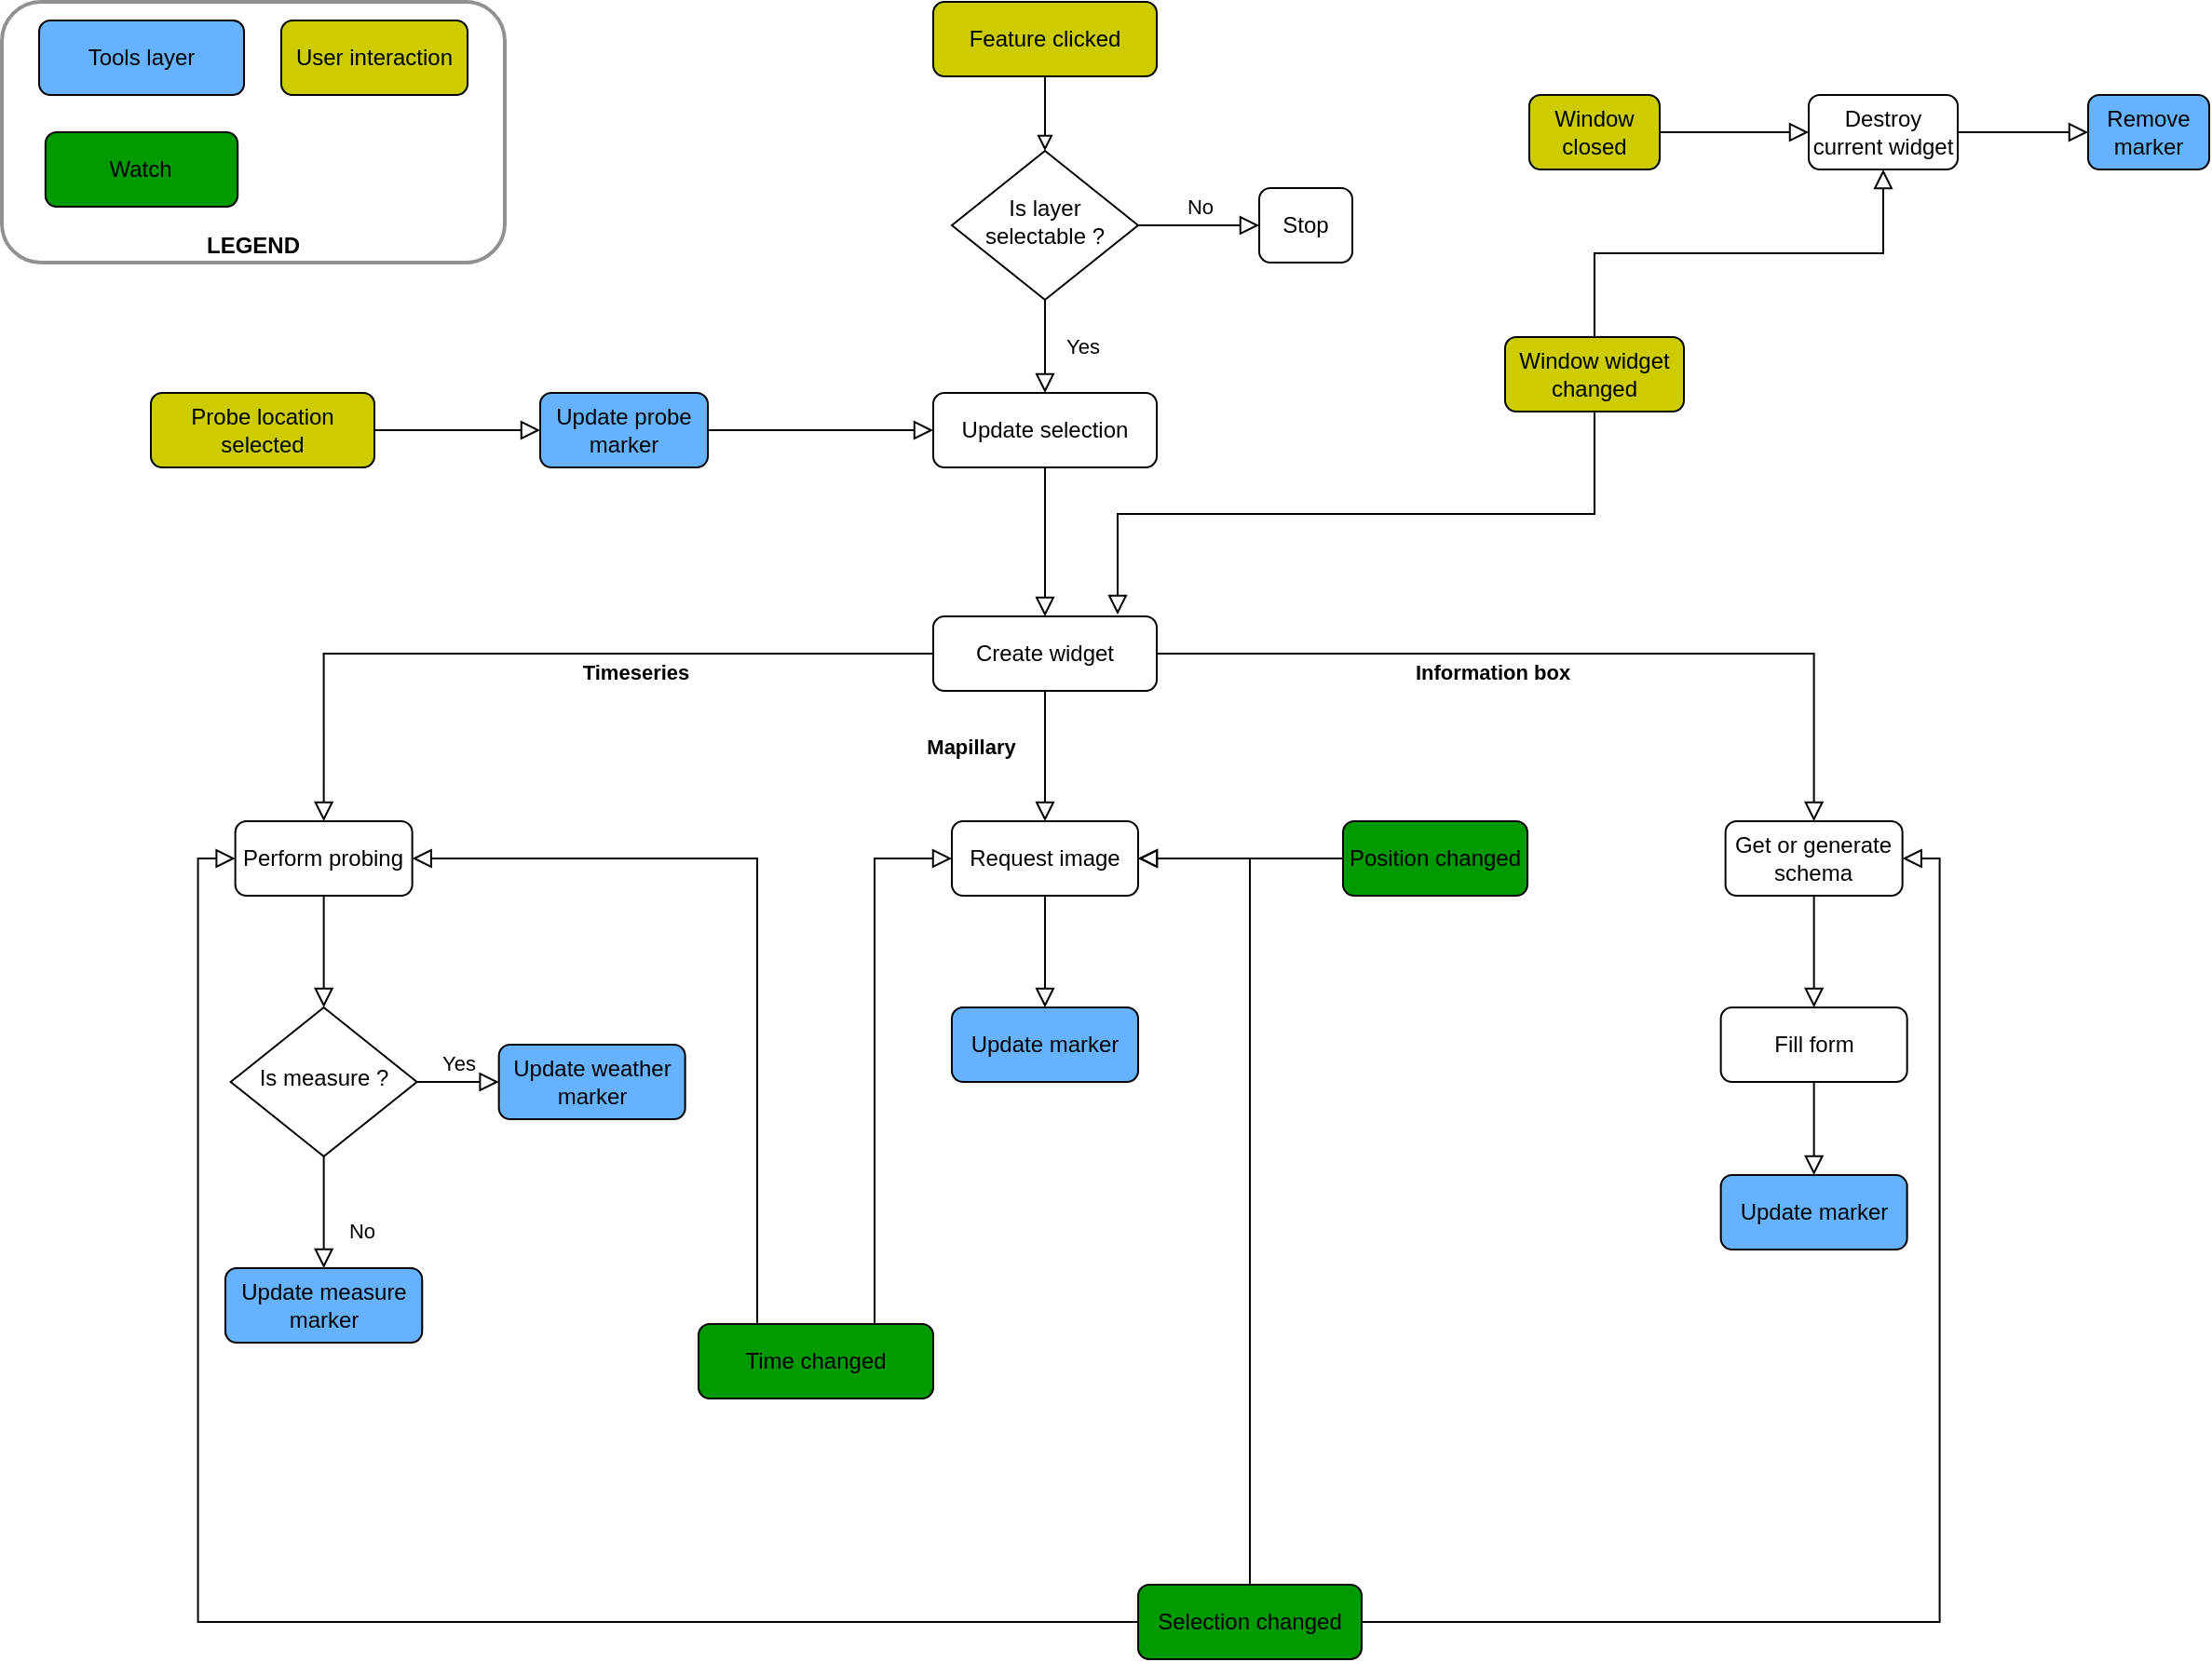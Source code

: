 <mxfile version="13.0.2" type="github">
  <diagram id="C5RBs43oDa-KdzZeNtuy" name="Page-1">
    <mxGraphModel dx="1422" dy="794" grid="1" gridSize="10" guides="1" tooltips="1" connect="1" arrows="1" fold="1" page="1" pageScale="1" pageWidth="827" pageHeight="1169" math="0" shadow="0">
      <root>
        <mxCell id="WIyWlLk6GJQsqaUBKTNV-0" />
        <mxCell id="WIyWlLk6GJQsqaUBKTNV-1" parent="WIyWlLk6GJQsqaUBKTNV-0" />
        <mxCell id="WIyWlLk6GJQsqaUBKTNV-2" value="Timeseries" style="rounded=0;html=1;jettySize=auto;orthogonalLoop=1;fontSize=11;endArrow=block;endFill=0;endSize=8;strokeWidth=1;shadow=0;labelBackgroundColor=none;edgeStyle=orthogonalEdgeStyle;fontStyle=1;exitX=0;exitY=0.5;exitDx=0;exitDy=0;entryX=0.5;entryY=0;entryDx=0;entryDy=0;" parent="WIyWlLk6GJQsqaUBKTNV-1" source="vfSfb78cWZUa1gDCjAym-4" target="ssbct8zx-_CwylW5RjRk-0" edge="1">
          <mxGeometry x="-0.231" y="10" relative="1" as="geometry">
            <mxPoint as="offset" />
            <mxPoint x="362.82" y="250" as="sourcePoint" />
            <mxPoint x="222.82" y="390" as="targetPoint" />
          </mxGeometry>
        </mxCell>
        <mxCell id="WIyWlLk6GJQsqaUBKTNV-8" value="No" style="rounded=0;html=1;jettySize=auto;orthogonalLoop=1;fontSize=11;endArrow=block;endFill=0;endSize=8;strokeWidth=1;shadow=0;labelBackgroundColor=none;edgeStyle=orthogonalEdgeStyle;" parent="WIyWlLk6GJQsqaUBKTNV-1" source="WIyWlLk6GJQsqaUBKTNV-10" target="WIyWlLk6GJQsqaUBKTNV-11" edge="1">
          <mxGeometry x="0.333" y="20" relative="1" as="geometry">
            <mxPoint as="offset" />
          </mxGeometry>
        </mxCell>
        <mxCell id="WIyWlLk6GJQsqaUBKTNV-9" value="Yes" style="edgeStyle=orthogonalEdgeStyle;rounded=0;html=1;jettySize=auto;orthogonalLoop=1;fontSize=11;endArrow=block;endFill=0;endSize=8;strokeWidth=1;shadow=0;labelBackgroundColor=none;" parent="WIyWlLk6GJQsqaUBKTNV-1" source="WIyWlLk6GJQsqaUBKTNV-10" target="WIyWlLk6GJQsqaUBKTNV-12" edge="1">
          <mxGeometry y="10" relative="1" as="geometry">
            <mxPoint as="offset" />
          </mxGeometry>
        </mxCell>
        <mxCell id="WIyWlLk6GJQsqaUBKTNV-10" value="Is measure ?" style="rhombus;whiteSpace=wrap;html=1;shadow=0;fontFamily=Helvetica;fontSize=12;align=center;strokeWidth=1;spacing=6;spacingTop=-4;" parent="WIyWlLk6GJQsqaUBKTNV-1" vertex="1">
          <mxGeometry x="172.82" y="550" width="100" height="80" as="geometry" />
        </mxCell>
        <mxCell id="WIyWlLk6GJQsqaUBKTNV-11" value="Update measure marker" style="rounded=1;whiteSpace=wrap;html=1;fontSize=12;glass=0;strokeWidth=1;shadow=0;fillColor=#66B2FF;" parent="WIyWlLk6GJQsqaUBKTNV-1" vertex="1">
          <mxGeometry x="170" y="690" width="105.63" height="40" as="geometry" />
        </mxCell>
        <mxCell id="WIyWlLk6GJQsqaUBKTNV-12" value="Update weather marker" style="rounded=1;whiteSpace=wrap;html=1;fontSize=12;glass=0;strokeWidth=1;shadow=0;fillColor=#66B2FF;" parent="WIyWlLk6GJQsqaUBKTNV-1" vertex="1">
          <mxGeometry x="316.82" y="570" width="100" height="40" as="geometry" />
        </mxCell>
        <mxCell id="pCW0Gb2x2I5zyQrK6hDG-2" style="edgeStyle=orthogonalEdgeStyle;rounded=0;orthogonalLoop=1;jettySize=auto;html=1;exitX=0.5;exitY=1;exitDx=0;exitDy=0;entryX=0.5;entryY=0;entryDx=0;entryDy=0;endArrow=block;endFill=0;endSize=8;" parent="WIyWlLk6GJQsqaUBKTNV-1" source="ssbct8zx-_CwylW5RjRk-0" target="WIyWlLk6GJQsqaUBKTNV-10" edge="1">
          <mxGeometry relative="1" as="geometry" />
        </mxCell>
        <mxCell id="ssbct8zx-_CwylW5RjRk-0" value="Perform probing" style="rounded=1;whiteSpace=wrap;html=1;fontSize=12;glass=0;strokeWidth=1;shadow=0;" parent="WIyWlLk6GJQsqaUBKTNV-1" vertex="1">
          <mxGeometry x="175.32" y="450" width="95" height="40" as="geometry" />
        </mxCell>
        <mxCell id="ssbct8zx-_CwylW5RjRk-12" value="Update marker" style="rounded=1;whiteSpace=wrap;html=1;fontSize=12;glass=0;strokeWidth=1;shadow=0;fillColor=#66B2FF;" parent="WIyWlLk6GJQsqaUBKTNV-1" vertex="1">
          <mxGeometry x="560" y="550" width="100" height="40" as="geometry" />
        </mxCell>
        <mxCell id="ssbct8zx-_CwylW5RjRk-13" value="Request image" style="rounded=1;whiteSpace=wrap;html=1;fontSize=12;glass=0;strokeWidth=1;shadow=0;" parent="WIyWlLk6GJQsqaUBKTNV-1" vertex="1">
          <mxGeometry x="560" y="450" width="100" height="40" as="geometry" />
        </mxCell>
        <mxCell id="pCW0Gb2x2I5zyQrK6hDG-4" style="edgeStyle=orthogonalEdgeStyle;rounded=0;orthogonalLoop=1;jettySize=auto;html=1;exitX=0.5;exitY=1;exitDx=0;exitDy=0;endArrow=block;endFill=0;endSize=8;" parent="WIyWlLk6GJQsqaUBKTNV-1" source="ssbct8zx-_CwylW5RjRk-13" target="ssbct8zx-_CwylW5RjRk-12" edge="1">
          <mxGeometry relative="1" as="geometry">
            <mxPoint x="340" y="590" as="sourcePoint" />
            <mxPoint x="610" y="630" as="targetPoint" />
          </mxGeometry>
        </mxCell>
        <mxCell id="pCW0Gb2x2I5zyQrK6hDG-6" value="Mapillary" style="rounded=0;html=1;jettySize=auto;orthogonalLoop=1;fontSize=11;endArrow=block;endFill=0;endSize=8;strokeWidth=1;shadow=0;labelBackgroundColor=none;edgeStyle=orthogonalEdgeStyle;fontStyle=1;exitX=0.5;exitY=1;exitDx=0;exitDy=0;entryX=0.5;entryY=0;entryDx=0;entryDy=0;" parent="WIyWlLk6GJQsqaUBKTNV-1" source="vfSfb78cWZUa1gDCjAym-4" target="ssbct8zx-_CwylW5RjRk-13" edge="1">
          <mxGeometry x="-0.143" y="-40" relative="1" as="geometry">
            <mxPoint x="802.82" y="290" as="sourcePoint" />
            <mxPoint x="902.82" y="340" as="targetPoint" />
            <mxPoint as="offset" />
          </mxGeometry>
        </mxCell>
        <mxCell id="pCW0Gb2x2I5zyQrK6hDG-7" value="Yes" style="rounded=0;html=1;jettySize=auto;orthogonalLoop=1;fontSize=11;endArrow=block;endFill=0;endSize=8;strokeWidth=1;shadow=0;labelBackgroundColor=none;edgeStyle=orthogonalEdgeStyle;entryX=0.5;entryY=0;entryDx=0;entryDy=0;" parent="WIyWlLk6GJQsqaUBKTNV-1" source="pCW0Gb2x2I5zyQrK6hDG-9" target="WIyWlLk6GJQsqaUBKTNV-3" edge="1">
          <mxGeometry y="20" relative="1" as="geometry">
            <mxPoint as="offset" />
          </mxGeometry>
        </mxCell>
        <mxCell id="pCW0Gb2x2I5zyQrK6hDG-8" value="No" style="edgeStyle=orthogonalEdgeStyle;rounded=0;html=1;jettySize=auto;orthogonalLoop=1;fontSize=11;endArrow=block;endFill=0;endSize=8;strokeWidth=1;shadow=0;labelBackgroundColor=none;" parent="WIyWlLk6GJQsqaUBKTNV-1" source="pCW0Gb2x2I5zyQrK6hDG-9" target="pCW0Gb2x2I5zyQrK6hDG-10" edge="1">
          <mxGeometry y="10" relative="1" as="geometry">
            <mxPoint as="offset" />
          </mxGeometry>
        </mxCell>
        <mxCell id="pCW0Gb2x2I5zyQrK6hDG-9" value="Is layer selectable ?" style="rhombus;whiteSpace=wrap;html=1;shadow=0;fontFamily=Helvetica;fontSize=12;align=center;strokeWidth=1;spacing=6;spacingTop=-4;" parent="WIyWlLk6GJQsqaUBKTNV-1" vertex="1">
          <mxGeometry x="560" y="90" width="100" height="80" as="geometry" />
        </mxCell>
        <mxCell id="pCW0Gb2x2I5zyQrK6hDG-10" value="Stop" style="rounded=1;whiteSpace=wrap;html=1;fontSize=12;glass=0;strokeWidth=1;shadow=0;" parent="WIyWlLk6GJQsqaUBKTNV-1" vertex="1">
          <mxGeometry x="725" y="110" width="50" height="40" as="geometry" />
        </mxCell>
        <mxCell id="pCW0Gb2x2I5zyQrK6hDG-15" value="Fill form" style="rounded=1;whiteSpace=wrap;html=1;fontSize=12;glass=0;strokeWidth=1;shadow=0;" parent="WIyWlLk6GJQsqaUBKTNV-1" vertex="1">
          <mxGeometry x="972.82" y="550" width="100" height="40" as="geometry" />
        </mxCell>
        <mxCell id="pCW0Gb2x2I5zyQrK6hDG-16" style="edgeStyle=orthogonalEdgeStyle;rounded=0;orthogonalLoop=1;jettySize=auto;html=1;exitX=0.5;exitY=1;exitDx=0;exitDy=0;entryX=0.5;entryY=0;entryDx=0;entryDy=0;endArrow=block;endFill=0;endSize=8;" parent="WIyWlLk6GJQsqaUBKTNV-1" source="pCW0Gb2x2I5zyQrK6hDG-17" target="pCW0Gb2x2I5zyQrK6hDG-15" edge="1">
          <mxGeometry relative="1" as="geometry">
            <mxPoint x="1022.82" y="560" as="targetPoint" />
          </mxGeometry>
        </mxCell>
        <mxCell id="pCW0Gb2x2I5zyQrK6hDG-17" value="Get or generate schema" style="rounded=1;whiteSpace=wrap;html=1;fontSize=12;glass=0;strokeWidth=1;shadow=0;" parent="WIyWlLk6GJQsqaUBKTNV-1" vertex="1">
          <mxGeometry x="975.32" y="450" width="95" height="40" as="geometry" />
        </mxCell>
        <mxCell id="pCW0Gb2x2I5zyQrK6hDG-19" value="Information box" style="rounded=0;html=1;jettySize=auto;orthogonalLoop=1;fontSize=11;endArrow=block;endFill=0;endSize=8;strokeWidth=1;shadow=0;labelBackgroundColor=none;edgeStyle=orthogonalEdgeStyle;fontStyle=1;exitX=1;exitY=0.5;exitDx=0;exitDy=0;" parent="WIyWlLk6GJQsqaUBKTNV-1" source="vfSfb78cWZUa1gDCjAym-4" target="pCW0Gb2x2I5zyQrK6hDG-17" edge="1">
          <mxGeometry x="-0.187" y="-10" relative="1" as="geometry">
            <mxPoint x="1179.82" y="250" as="sourcePoint" />
            <mxPoint x="1229.82" y="400" as="targetPoint" />
            <mxPoint as="offset" />
          </mxGeometry>
        </mxCell>
        <mxCell id="pCW0Gb2x2I5zyQrK6hDG-20" value="Time changed" style="rounded=1;whiteSpace=wrap;html=1;fontSize=12;glass=0;strokeWidth=1;shadow=0;fillColor=#009900;" parent="WIyWlLk6GJQsqaUBKTNV-1" vertex="1">
          <mxGeometry x="424" y="720" width="126" height="40" as="geometry" />
        </mxCell>
        <mxCell id="pCW0Gb2x2I5zyQrK6hDG-21" style="edgeStyle=orthogonalEdgeStyle;rounded=0;orthogonalLoop=1;jettySize=auto;html=1;exitX=0.25;exitY=0;exitDx=0;exitDy=0;entryX=1;entryY=0.5;entryDx=0;entryDy=0;endArrow=block;endFill=0;endSize=8;" parent="WIyWlLk6GJQsqaUBKTNV-1" source="pCW0Gb2x2I5zyQrK6hDG-20" target="ssbct8zx-_CwylW5RjRk-0" edge="1">
          <mxGeometry relative="1" as="geometry">
            <mxPoint x="265.32" y="790" as="sourcePoint" />
            <mxPoint x="372.82" y="720" as="targetPoint" />
          </mxGeometry>
        </mxCell>
        <mxCell id="pCW0Gb2x2I5zyQrK6hDG-22" style="edgeStyle=orthogonalEdgeStyle;rounded=0;orthogonalLoop=1;jettySize=auto;html=1;exitX=0.75;exitY=0;exitDx=0;exitDy=0;entryX=0;entryY=0.5;entryDx=0;entryDy=0;endArrow=block;endFill=0;endSize=8;" parent="WIyWlLk6GJQsqaUBKTNV-1" source="pCW0Gb2x2I5zyQrK6hDG-20" target="ssbct8zx-_CwylW5RjRk-13" edge="1">
          <mxGeometry relative="1" as="geometry">
            <mxPoint x="406.82" y="950" as="sourcePoint" />
            <mxPoint x="406.82" y="719" as="targetPoint" />
          </mxGeometry>
        </mxCell>
        <mxCell id="pCW0Gb2x2I5zyQrK6hDG-23" value="Probe location selected" style="rounded=1;whiteSpace=wrap;html=1;fontSize=12;glass=0;strokeWidth=1;shadow=0;fillColor=#CCCC00;" parent="WIyWlLk6GJQsqaUBKTNV-1" vertex="1">
          <mxGeometry x="130" y="220" width="120" height="40" as="geometry" />
        </mxCell>
        <mxCell id="pCW0Gb2x2I5zyQrK6hDG-24" style="edgeStyle=orthogonalEdgeStyle;rounded=0;orthogonalLoop=1;jettySize=auto;html=1;endArrow=block;endFill=0;endSize=8;entryX=0;entryY=0.5;entryDx=0;entryDy=0;" parent="WIyWlLk6GJQsqaUBKTNV-1" source="vfSfb78cWZUa1gDCjAym-16" target="WIyWlLk6GJQsqaUBKTNV-3" edge="1">
          <mxGeometry relative="1" as="geometry">
            <mxPoint x="120" y="920" as="sourcePoint" />
            <mxPoint x="40" y="20" as="targetPoint" />
          </mxGeometry>
        </mxCell>
        <mxCell id="pCW0Gb2x2I5zyQrK6hDG-25" value="Window widget changed" style="rounded=1;whiteSpace=wrap;html=1;fontSize=12;glass=0;strokeWidth=1;shadow=0;fillColor=#CCCC00;" parent="WIyWlLk6GJQsqaUBKTNV-1" vertex="1">
          <mxGeometry x="857" y="190" width="96" height="40" as="geometry" />
        </mxCell>
        <mxCell id="pCW0Gb2x2I5zyQrK6hDG-29" value="Destroy current widget" style="rounded=1;whiteSpace=wrap;html=1;fontSize=12;glass=0;strokeWidth=1;shadow=0;" parent="WIyWlLk6GJQsqaUBKTNV-1" vertex="1">
          <mxGeometry x="1020" y="60" width="80" height="40" as="geometry" />
        </mxCell>
        <mxCell id="pCW0Gb2x2I5zyQrK6hDG-30" style="edgeStyle=orthogonalEdgeStyle;rounded=0;orthogonalLoop=1;jettySize=auto;html=1;exitX=1;exitY=0.5;exitDx=0;exitDy=0;entryX=0;entryY=0.5;entryDx=0;entryDy=0;endArrow=block;endFill=0;endSize=8;" parent="WIyWlLk6GJQsqaUBKTNV-1" source="vfSfb78cWZUa1gDCjAym-10" target="pCW0Gb2x2I5zyQrK6hDG-29" edge="1">
          <mxGeometry relative="1" as="geometry">
            <mxPoint x="852.5" y="-270" as="sourcePoint" />
            <mxPoint x="960" y="-340" as="targetPoint" />
          </mxGeometry>
        </mxCell>
        <mxCell id="pCW0Gb2x2I5zyQrK6hDG-33" value="Remove&lt;br&gt;marker" style="rounded=1;whiteSpace=wrap;html=1;fontSize=12;glass=0;strokeWidth=1;shadow=0;fillColor=#66B2FF;" parent="WIyWlLk6GJQsqaUBKTNV-1" vertex="1">
          <mxGeometry x="1170" y="60" width="65" height="40" as="geometry" />
        </mxCell>
        <mxCell id="pCW0Gb2x2I5zyQrK6hDG-34" style="edgeStyle=orthogonalEdgeStyle;rounded=0;orthogonalLoop=1;jettySize=auto;html=1;exitX=1;exitY=0.5;exitDx=0;exitDy=0;endArrow=block;endFill=0;endSize=8;" parent="WIyWlLk6GJQsqaUBKTNV-1" source="pCW0Gb2x2I5zyQrK6hDG-29" target="pCW0Gb2x2I5zyQrK6hDG-33" edge="1">
          <mxGeometry relative="1" as="geometry">
            <mxPoint x="852.5" y="-270" as="sourcePoint" />
            <mxPoint x="1180" y="80" as="targetPoint" />
          </mxGeometry>
        </mxCell>
        <mxCell id="vfSfb78cWZUa1gDCjAym-0" value="Feature clicked" style="rounded=1;whiteSpace=wrap;html=1;fontSize=12;glass=0;strokeWidth=1;shadow=0;fillColor=#CCCC00;" vertex="1" parent="WIyWlLk6GJQsqaUBKTNV-1">
          <mxGeometry x="550" y="10" width="120" height="40" as="geometry" />
        </mxCell>
        <mxCell id="WIyWlLk6GJQsqaUBKTNV-3" value="Update selection" style="rounded=1;whiteSpace=wrap;html=1;fontSize=12;glass=0;strokeWidth=1;shadow=0;" parent="WIyWlLk6GJQsqaUBKTNV-1" vertex="1">
          <mxGeometry x="550" y="220" width="120" height="40" as="geometry" />
        </mxCell>
        <mxCell id="vfSfb78cWZUa1gDCjAym-2" style="edgeStyle=orthogonalEdgeStyle;rounded=0;orthogonalLoop=1;jettySize=auto;html=1;exitX=0.5;exitY=1;exitDx=0;exitDy=0;endArrow=block;endFill=0;" edge="1" parent="WIyWlLk6GJQsqaUBKTNV-1" source="vfSfb78cWZUa1gDCjAym-0" target="pCW0Gb2x2I5zyQrK6hDG-9">
          <mxGeometry relative="1" as="geometry">
            <mxPoint x="610" y="50" as="sourcePoint" />
            <mxPoint x="610" y="100" as="targetPoint" />
          </mxGeometry>
        </mxCell>
        <mxCell id="vfSfb78cWZUa1gDCjAym-4" value="Create widget" style="rounded=1;whiteSpace=wrap;html=1;fontSize=12;glass=0;strokeWidth=1;shadow=0;" vertex="1" parent="WIyWlLk6GJQsqaUBKTNV-1">
          <mxGeometry x="550" y="340" width="120" height="40" as="geometry" />
        </mxCell>
        <mxCell id="vfSfb78cWZUa1gDCjAym-6" style="edgeStyle=orthogonalEdgeStyle;rounded=0;orthogonalLoop=1;jettySize=auto;html=1;exitX=0.5;exitY=1;exitDx=0;exitDy=0;endArrow=block;endFill=0;endSize=8;entryX=0.5;entryY=0;entryDx=0;entryDy=0;" edge="1" parent="WIyWlLk6GJQsqaUBKTNV-1" source="WIyWlLk6GJQsqaUBKTNV-3" target="vfSfb78cWZUa1gDCjAym-4">
          <mxGeometry relative="1" as="geometry">
            <mxPoint x="620" y="550" as="sourcePoint" />
            <mxPoint x="610" y="300" as="targetPoint" />
          </mxGeometry>
        </mxCell>
        <mxCell id="vfSfb78cWZUa1gDCjAym-10" value="Window closed" style="rounded=1;whiteSpace=wrap;html=1;fillColor=#CCCC00;" vertex="1" parent="WIyWlLk6GJQsqaUBKTNV-1">
          <mxGeometry x="870" y="60" width="70" height="40" as="geometry" />
        </mxCell>
        <mxCell id="vfSfb78cWZUa1gDCjAym-11" value="Update marker" style="rounded=1;whiteSpace=wrap;html=1;fontSize=12;glass=0;strokeWidth=1;shadow=0;fillColor=#66B2FF;" vertex="1" parent="WIyWlLk6GJQsqaUBKTNV-1">
          <mxGeometry x="972.82" y="640" width="100" height="40" as="geometry" />
        </mxCell>
        <mxCell id="vfSfb78cWZUa1gDCjAym-12" style="edgeStyle=orthogonalEdgeStyle;rounded=0;orthogonalLoop=1;jettySize=auto;html=1;exitX=0.5;exitY=1;exitDx=0;exitDy=0;entryX=0.5;entryY=0;entryDx=0;entryDy=0;endArrow=block;endFill=0;endSize=8;" edge="1" parent="WIyWlLk6GJQsqaUBKTNV-1" target="vfSfb78cWZUa1gDCjAym-11" source="pCW0Gb2x2I5zyQrK6hDG-15">
          <mxGeometry relative="1" as="geometry">
            <mxPoint x="1020.32" y="610" as="sourcePoint" />
            <mxPoint x="1020.32" y="680" as="targetPoint" />
          </mxGeometry>
        </mxCell>
        <mxCell id="vfSfb78cWZUa1gDCjAym-13" style="edgeStyle=orthogonalEdgeStyle;rounded=0;orthogonalLoop=1;jettySize=auto;html=1;exitX=0.5;exitY=1;exitDx=0;exitDy=0;endArrow=block;endFill=0;endSize=8;entryX=0.825;entryY=-0.025;entryDx=0;entryDy=0;entryPerimeter=0;" edge="1" parent="WIyWlLk6GJQsqaUBKTNV-1" source="pCW0Gb2x2I5zyQrK6hDG-25" target="vfSfb78cWZUa1gDCjAym-4">
          <mxGeometry relative="1" as="geometry">
            <mxPoint x="1150" y="290" as="sourcePoint" />
            <mxPoint x="1230" y="290" as="targetPoint" />
          </mxGeometry>
        </mxCell>
        <mxCell id="vfSfb78cWZUa1gDCjAym-15" style="edgeStyle=orthogonalEdgeStyle;rounded=0;orthogonalLoop=1;jettySize=auto;html=1;exitX=0.5;exitY=0;exitDx=0;exitDy=0;endArrow=block;endFill=0;endSize=8;entryX=0.5;entryY=1;entryDx=0;entryDy=0;" edge="1" parent="WIyWlLk6GJQsqaUBKTNV-1" source="pCW0Gb2x2I5zyQrK6hDG-25" target="pCW0Gb2x2I5zyQrK6hDG-29">
          <mxGeometry relative="1" as="geometry">
            <mxPoint x="1110" y="170" as="sourcePoint" />
            <mxPoint x="1100" y="70" as="targetPoint" />
          </mxGeometry>
        </mxCell>
        <mxCell id="vfSfb78cWZUa1gDCjAym-16" value="Update probe marker" style="rounded=1;whiteSpace=wrap;html=1;fontSize=12;glass=0;strokeWidth=1;shadow=0;fillColor=#66B2FF;" vertex="1" parent="WIyWlLk6GJQsqaUBKTNV-1">
          <mxGeometry x="339" y="220" width="90" height="40" as="geometry" />
        </mxCell>
        <mxCell id="vfSfb78cWZUa1gDCjAym-17" style="edgeStyle=orthogonalEdgeStyle;rounded=0;orthogonalLoop=1;jettySize=auto;html=1;exitX=1;exitY=0.5;exitDx=0;exitDy=0;endArrow=block;endFill=0;endSize=8;entryX=0;entryY=0.5;entryDx=0;entryDy=0;" edge="1" parent="WIyWlLk6GJQsqaUBKTNV-1" source="pCW0Gb2x2I5zyQrK6hDG-23" target="vfSfb78cWZUa1gDCjAym-16">
          <mxGeometry relative="1" as="geometry">
            <mxPoint x="220" y="250" as="sourcePoint" />
            <mxPoint x="580" y="370" as="targetPoint" />
          </mxGeometry>
        </mxCell>
        <mxCell id="vfSfb78cWZUa1gDCjAym-21" value="Position changed" style="rounded=1;whiteSpace=wrap;html=1;fontSize=12;glass=0;strokeWidth=1;shadow=0;fillColor=#009900;" vertex="1" parent="WIyWlLk6GJQsqaUBKTNV-1">
          <mxGeometry x="770" y="450" width="99" height="40" as="geometry" />
        </mxCell>
        <mxCell id="vfSfb78cWZUa1gDCjAym-22" style="edgeStyle=orthogonalEdgeStyle;rounded=0;orthogonalLoop=1;jettySize=auto;html=1;exitX=0;exitY=0.5;exitDx=0;exitDy=0;entryX=1;entryY=0.5;entryDx=0;entryDy=0;endArrow=block;endFill=0;endSize=8;" edge="1" parent="WIyWlLk6GJQsqaUBKTNV-1" source="vfSfb78cWZUa1gDCjAym-21" target="ssbct8zx-_CwylW5RjRk-13">
          <mxGeometry relative="1" as="geometry">
            <mxPoint x="528.5" y="730" as="sourcePoint" />
            <mxPoint x="570" y="480" as="targetPoint" />
          </mxGeometry>
        </mxCell>
        <mxCell id="vfSfb78cWZUa1gDCjAym-23" value="Tools layer" style="rounded=1;whiteSpace=wrap;html=1;fontSize=12;glass=0;strokeWidth=1;shadow=0;fillColor=#66B2FF;" vertex="1" parent="WIyWlLk6GJQsqaUBKTNV-1">
          <mxGeometry x="70" y="20" width="110" height="40" as="geometry" />
        </mxCell>
        <mxCell id="vfSfb78cWZUa1gDCjAym-24" value="Selection changed" style="rounded=1;whiteSpace=wrap;html=1;fontSize=12;glass=0;strokeWidth=1;shadow=0;fillColor=#009900;" vertex="1" parent="WIyWlLk6GJQsqaUBKTNV-1">
          <mxGeometry x="660" y="860" width="120" height="40" as="geometry" />
        </mxCell>
        <mxCell id="vfSfb78cWZUa1gDCjAym-25" style="edgeStyle=orthogonalEdgeStyle;rounded=0;orthogonalLoop=1;jettySize=auto;html=1;exitX=0.5;exitY=0;exitDx=0;exitDy=0;entryX=1;entryY=0.5;entryDx=0;entryDy=0;endArrow=block;endFill=0;endSize=8;" edge="1" parent="WIyWlLk6GJQsqaUBKTNV-1" source="vfSfb78cWZUa1gDCjAym-24" target="ssbct8zx-_CwylW5RjRk-13">
          <mxGeometry relative="1" as="geometry">
            <mxPoint x="528.5" y="730" as="sourcePoint" />
            <mxPoint x="570" y="480" as="targetPoint" />
            <Array as="points">
              <mxPoint x="720" y="470" />
            </Array>
          </mxGeometry>
        </mxCell>
        <mxCell id="vfSfb78cWZUa1gDCjAym-26" style="edgeStyle=orthogonalEdgeStyle;rounded=0;orthogonalLoop=1;jettySize=auto;html=1;exitX=0;exitY=0.5;exitDx=0;exitDy=0;entryX=0;entryY=0.5;entryDx=0;entryDy=0;endArrow=block;endFill=0;endSize=8;" edge="1" parent="WIyWlLk6GJQsqaUBKTNV-1" source="vfSfb78cWZUa1gDCjAym-24" target="ssbct8zx-_CwylW5RjRk-0">
          <mxGeometry relative="1" as="geometry">
            <mxPoint x="820" y="870" as="sourcePoint" />
            <mxPoint x="645" y="500" as="targetPoint" />
          </mxGeometry>
        </mxCell>
        <mxCell id="vfSfb78cWZUa1gDCjAym-27" style="edgeStyle=orthogonalEdgeStyle;rounded=0;orthogonalLoop=1;jettySize=auto;html=1;exitX=1;exitY=0.5;exitDx=0;exitDy=0;entryX=1;entryY=0.5;entryDx=0;entryDy=0;endArrow=block;endFill=0;endSize=8;" edge="1" parent="WIyWlLk6GJQsqaUBKTNV-1" source="vfSfb78cWZUa1gDCjAym-24" target="pCW0Gb2x2I5zyQrK6hDG-17">
          <mxGeometry relative="1" as="geometry">
            <mxPoint x="760" y="890" as="sourcePoint" />
            <mxPoint x="185.32" y="480" as="targetPoint" />
          </mxGeometry>
        </mxCell>
        <mxCell id="vfSfb78cWZUa1gDCjAym-28" value="Watch" style="rounded=1;whiteSpace=wrap;html=1;fontSize=12;glass=0;strokeWidth=1;shadow=0;fillColor=#009900;" vertex="1" parent="WIyWlLk6GJQsqaUBKTNV-1">
          <mxGeometry x="73.41" y="80" width="103.18" height="40" as="geometry" />
        </mxCell>
        <mxCell id="vfSfb78cWZUa1gDCjAym-29" value="User interaction" style="rounded=1;whiteSpace=wrap;html=1;fillColor=#CCCC00;" vertex="1" parent="WIyWlLk6GJQsqaUBKTNV-1">
          <mxGeometry x="200" y="20" width="100" height="40" as="geometry" />
        </mxCell>
        <mxCell id="vfSfb78cWZUa1gDCjAym-32" value="LEGEND" style="rounded=1;whiteSpace=wrap;html=1;fillColor=#FFFFFF00;strokeWidth=2;strokeColor=#919191;verticalAlign=bottom;fontStyle=1" vertex="1" parent="WIyWlLk6GJQsqaUBKTNV-1">
          <mxGeometry x="50" y="10" width="270" height="140" as="geometry" />
        </mxCell>
      </root>
    </mxGraphModel>
  </diagram>
</mxfile>
